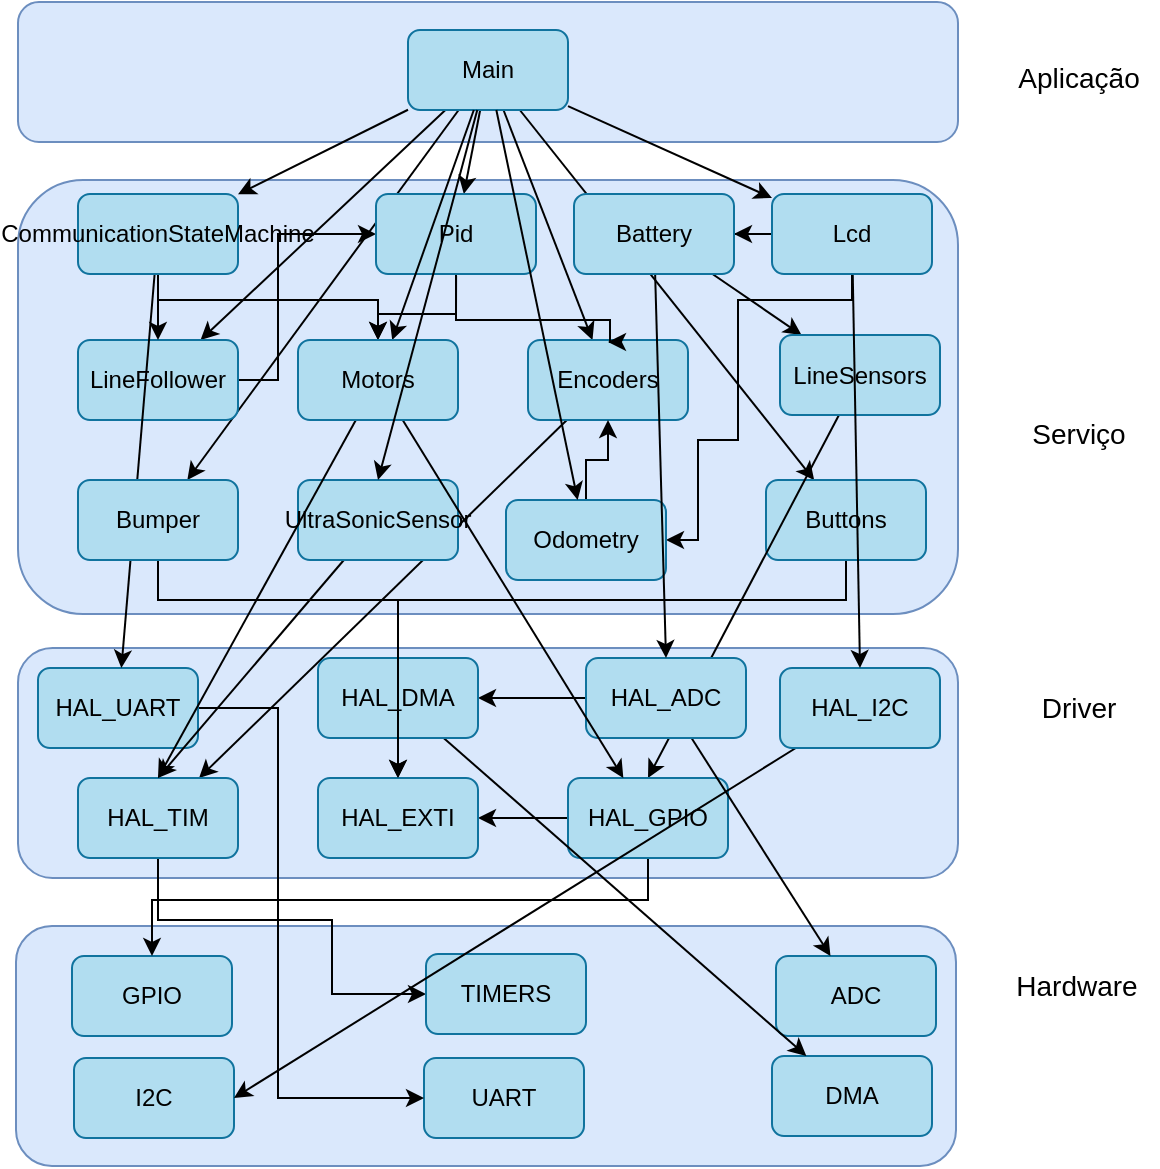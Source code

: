 <mxfile version="22.1.11" type="github">
  <diagram name="Page-1" id="g0Uzo-YRW3idvvd9ve91">
    <mxGraphModel dx="1120" dy="470" grid="1" gridSize="10" guides="1" tooltips="1" connect="1" arrows="1" fold="1" page="1" pageScale="1" pageWidth="2339" pageHeight="3300" math="0" shadow="0">
      <root>
        <mxCell id="0" />
        <mxCell id="1" parent="0" />
        <mxCell id="etSmLf3MKr0KJwKuyJHP-48" value="" style="group" parent="1" vertex="1" connectable="0">
          <mxGeometry x="209" y="463" width="570" height="120" as="geometry" />
        </mxCell>
        <mxCell id="etSmLf3MKr0KJwKuyJHP-8" value="&lt;font style=&quot;font-size: 14px;&quot;&gt;Hardware&lt;/font&gt;" style="text;html=1;align=center;verticalAlign=middle;resizable=0;points=[];autosize=1;strokeColor=none;fillColor=none;" parent="etSmLf3MKr0KJwKuyJHP-48" vertex="1">
          <mxGeometry x="490" y="15" width="80" height="30" as="geometry" />
        </mxCell>
        <mxCell id="etSmLf3MKr0KJwKuyJHP-4" value="" style="rounded=1;whiteSpace=wrap;html=1;fillColor=#dae8fc;strokeColor=#6c8ebf;" parent="etSmLf3MKr0KJwKuyJHP-48" vertex="1">
          <mxGeometry width="470" height="120" as="geometry" />
        </mxCell>
        <mxCell id="etSmLf3MKr0KJwKuyJHP-41" value="GPIO" style="rounded=1;whiteSpace=wrap;html=1;fillColor=#b1ddf0;strokeColor=#10739e;" parent="etSmLf3MKr0KJwKuyJHP-48" vertex="1">
          <mxGeometry x="28" y="15" width="80" height="40" as="geometry" />
        </mxCell>
        <mxCell id="d2wuNYyRkiW0c0iEoLKo-1" value="I2C" style="rounded=1;whiteSpace=wrap;html=1;fillColor=#b1ddf0;strokeColor=#10739e;" parent="etSmLf3MKr0KJwKuyJHP-48" vertex="1">
          <mxGeometry x="29" y="66" width="80" height="40" as="geometry" />
        </mxCell>
        <mxCell id="d2wuNYyRkiW0c0iEoLKo-2" value="UART" style="rounded=1;whiteSpace=wrap;html=1;fillColor=#b1ddf0;strokeColor=#10739e;" parent="etSmLf3MKr0KJwKuyJHP-48" vertex="1">
          <mxGeometry x="204" y="66" width="80" height="40" as="geometry" />
        </mxCell>
        <mxCell id="d2wuNYyRkiW0c0iEoLKo-3" value="ADC" style="rounded=1;whiteSpace=wrap;html=1;fillColor=#b1ddf0;strokeColor=#10739e;" parent="etSmLf3MKr0KJwKuyJHP-48" vertex="1">
          <mxGeometry x="380" y="15" width="80" height="40" as="geometry" />
        </mxCell>
        <mxCell id="etSmLf3MKr0KJwKuyJHP-2" value="" style="rounded=1;whiteSpace=wrap;html=1;fillColor=#dae8fc;strokeColor=#6c8ebf;" parent="1" vertex="1">
          <mxGeometry x="210" y="90" width="470" height="217" as="geometry" />
        </mxCell>
        <mxCell id="etSmLf3MKr0KJwKuyJHP-1" value="" style="rounded=1;whiteSpace=wrap;html=1;fillColor=#dae8fc;strokeColor=#6c8ebf;" parent="1" vertex="1">
          <mxGeometry x="210" y="1" width="470" height="70" as="geometry" />
        </mxCell>
        <mxCell id="etSmLf3MKr0KJwKuyJHP-3" value="" style="rounded=1;whiteSpace=wrap;html=1;fillColor=#dae8fc;strokeColor=#6c8ebf;" parent="1" vertex="1">
          <mxGeometry x="210" y="324" width="470" height="115" as="geometry" />
        </mxCell>
        <mxCell id="etSmLf3MKr0KJwKuyJHP-5" value="&lt;font style=&quot;font-size: 14px;&quot;&gt;Aplicação&lt;/font&gt;" style="text;html=1;align=center;verticalAlign=middle;resizable=0;points=[];autosize=1;strokeColor=none;fillColor=none;" parent="1" vertex="1">
          <mxGeometry x="700" y="24" width="80" height="30" as="geometry" />
        </mxCell>
        <mxCell id="etSmLf3MKr0KJwKuyJHP-7" value="&lt;font style=&quot;font-size: 14px;&quot;&gt;Driver&lt;/font&gt;" style="text;html=1;align=center;verticalAlign=middle;resizable=0;points=[];autosize=1;strokeColor=none;fillColor=none;" parent="1" vertex="1">
          <mxGeometry x="710" y="339" width="60" height="30" as="geometry" />
        </mxCell>
        <mxCell id="d2wuNYyRkiW0c0iEoLKo-17" style="rounded=0;orthogonalLoop=1;jettySize=auto;html=1;" parent="1" source="etSmLf3MKr0KJwKuyJHP-9" target="etSmLf3MKr0KJwKuyJHP-12" edge="1">
          <mxGeometry relative="1" as="geometry" />
        </mxCell>
        <mxCell id="d2wuNYyRkiW0c0iEoLKo-18" style="rounded=0;orthogonalLoop=1;jettySize=auto;html=1;" parent="1" source="etSmLf3MKr0KJwKuyJHP-9" target="d2wuNYyRkiW0c0iEoLKo-15" edge="1">
          <mxGeometry relative="1" as="geometry" />
        </mxCell>
        <mxCell id="d2wuNYyRkiW0c0iEoLKo-19" style="rounded=0;orthogonalLoop=1;jettySize=auto;html=1;" parent="1" source="etSmLf3MKr0KJwKuyJHP-9" target="etSmLf3MKr0KJwKuyJHP-11" edge="1">
          <mxGeometry relative="1" as="geometry" />
        </mxCell>
        <mxCell id="d2wuNYyRkiW0c0iEoLKo-21" style="rounded=0;orthogonalLoop=1;jettySize=auto;html=1;" parent="1" source="d2wuNYyRkiW0c0iEoLKo-41" target="etSmLf3MKr0KJwKuyJHP-14" edge="1">
          <mxGeometry relative="1" as="geometry" />
        </mxCell>
        <mxCell id="d2wuNYyRkiW0c0iEoLKo-22" style="rounded=0;orthogonalLoop=1;jettySize=auto;html=1;" parent="1" source="etSmLf3MKr0KJwKuyJHP-9" target="d2wuNYyRkiW0c0iEoLKo-13" edge="1">
          <mxGeometry relative="1" as="geometry" />
        </mxCell>
        <mxCell id="d2wuNYyRkiW0c0iEoLKo-23" style="rounded=0;orthogonalLoop=1;jettySize=auto;html=1;" parent="1" source="etSmLf3MKr0KJwKuyJHP-9" target="etSmLf3MKr0KJwKuyJHP-27" edge="1">
          <mxGeometry relative="1" as="geometry" />
        </mxCell>
        <mxCell id="d2wuNYyRkiW0c0iEoLKo-30" style="rounded=0;orthogonalLoop=1;jettySize=auto;html=1;" parent="1" source="etSmLf3MKr0KJwKuyJHP-9" target="d2wuNYyRkiW0c0iEoLKo-28" edge="1">
          <mxGeometry relative="1" as="geometry" />
        </mxCell>
        <mxCell id="d2wuNYyRkiW0c0iEoLKo-34" style="rounded=0;orthogonalLoop=1;jettySize=auto;html=1;" parent="1" source="etSmLf3MKr0KJwKuyJHP-9" target="d2wuNYyRkiW0c0iEoLKo-11" edge="1">
          <mxGeometry relative="1" as="geometry" />
        </mxCell>
        <mxCell id="etSmLf3MKr0KJwKuyJHP-9" value="Main" style="rounded=1;whiteSpace=wrap;html=1;fillColor=#b1ddf0;strokeColor=#10739e;" parent="1" vertex="1">
          <mxGeometry x="405" y="15" width="80" height="40" as="geometry" />
        </mxCell>
        <mxCell id="d2wuNYyRkiW0c0iEoLKo-52" style="edgeStyle=orthogonalEdgeStyle;rounded=0;orthogonalLoop=1;jettySize=auto;html=1;entryX=0;entryY=0.5;entryDx=0;entryDy=0;" parent="1" source="etSmLf3MKr0KJwKuyJHP-12" target="d2wuNYyRkiW0c0iEoLKo-13" edge="1">
          <mxGeometry relative="1" as="geometry">
            <Array as="points">
              <mxPoint x="340" y="190" />
              <mxPoint x="340" y="117" />
            </Array>
          </mxGeometry>
        </mxCell>
        <mxCell id="etSmLf3MKr0KJwKuyJHP-12" value="LineFollower" style="rounded=1;whiteSpace=wrap;html=1;fillColor=#b1ddf0;strokeColor=#10739e;" parent="1" vertex="1">
          <mxGeometry x="240" y="170" width="80" height="40" as="geometry" />
        </mxCell>
        <mxCell id="etSmLf3MKr0KJwKuyJHP-6" value="&lt;font style=&quot;font-size: 14px;&quot;&gt;Serviço&lt;/font&gt;" style="text;html=1;align=center;verticalAlign=middle;resizable=0;points=[];autosize=1;strokeColor=none;fillColor=none;" parent="1" vertex="1">
          <mxGeometry x="705" y="202" width="70" height="30" as="geometry" />
        </mxCell>
        <mxCell id="d2wuNYyRkiW0c0iEoLKo-54" style="edgeStyle=orthogonalEdgeStyle;rounded=0;orthogonalLoop=1;jettySize=auto;html=1;entryX=0.5;entryY=0;entryDx=0;entryDy=0;" parent="1" source="etSmLf3MKr0KJwKuyJHP-11" target="d2wuNYyRkiW0c0iEoLKo-5" edge="1">
          <mxGeometry relative="1" as="geometry">
            <Array as="points">
              <mxPoint x="624" y="300" />
              <mxPoint x="400" y="300" />
            </Array>
          </mxGeometry>
        </mxCell>
        <mxCell id="etSmLf3MKr0KJwKuyJHP-11" value="Buttons" style="rounded=1;whiteSpace=wrap;html=1;fillColor=#b1ddf0;strokeColor=#10739e;" parent="1" vertex="1">
          <mxGeometry x="584" y="240" width="80" height="40" as="geometry" />
        </mxCell>
        <mxCell id="d2wuNYyRkiW0c0iEoLKo-56" style="rounded=0;orthogonalLoop=1;jettySize=auto;html=1;entryX=0.5;entryY=0;entryDx=0;entryDy=0;" parent="1" source="etSmLf3MKr0KJwKuyJHP-14" target="etSmLf3MKr0KJwKuyJHP-29" edge="1">
          <mxGeometry relative="1" as="geometry" />
        </mxCell>
        <mxCell id="etSmLf3MKr0KJwKuyJHP-14" value="LineSensors" style="rounded=1;whiteSpace=wrap;html=1;fillColor=#b1ddf0;strokeColor=#10739e;" parent="1" vertex="1">
          <mxGeometry x="591" y="167.5" width="80" height="40" as="geometry" />
        </mxCell>
        <mxCell id="d2wuNYyRkiW0c0iEoLKo-48" style="rounded=0;orthogonalLoop=1;jettySize=auto;html=1;" parent="1" source="etSmLf3MKr0KJwKuyJHP-27" target="etSmLf3MKr0KJwKuyJHP-30" edge="1">
          <mxGeometry relative="1" as="geometry" />
        </mxCell>
        <mxCell id="etSmLf3MKr0KJwKuyJHP-27" value="Encoders" style="rounded=1;whiteSpace=wrap;html=1;fillColor=#b1ddf0;strokeColor=#10739e;" parent="1" vertex="1">
          <mxGeometry x="465" y="170" width="80" height="40" as="geometry" />
        </mxCell>
        <mxCell id="d2wuNYyRkiW0c0iEoLKo-62" style="edgeStyle=orthogonalEdgeStyle;rounded=0;orthogonalLoop=1;jettySize=auto;html=1;" parent="1" source="etSmLf3MKr0KJwKuyJHP-29" target="d2wuNYyRkiW0c0iEoLKo-5" edge="1">
          <mxGeometry relative="1" as="geometry" />
        </mxCell>
        <mxCell id="d2wuNYyRkiW0c0iEoLKo-63" style="edgeStyle=orthogonalEdgeStyle;rounded=0;orthogonalLoop=1;jettySize=auto;html=1;" parent="1" source="etSmLf3MKr0KJwKuyJHP-29" target="etSmLf3MKr0KJwKuyJHP-41" edge="1">
          <mxGeometry relative="1" as="geometry">
            <Array as="points">
              <mxPoint x="525" y="450" />
              <mxPoint x="277" y="450" />
            </Array>
          </mxGeometry>
        </mxCell>
        <mxCell id="etSmLf3MKr0KJwKuyJHP-29" value="HAL_GPIO" style="rounded=1;whiteSpace=wrap;html=1;fillColor=#b1ddf0;strokeColor=#10739e;" parent="1" vertex="1">
          <mxGeometry x="485" y="389" width="80" height="40" as="geometry" />
        </mxCell>
        <mxCell id="d2wuNYyRkiW0c0iEoLKo-68" style="edgeStyle=orthogonalEdgeStyle;rounded=0;orthogonalLoop=1;jettySize=auto;html=1;entryX=0;entryY=0.5;entryDx=0;entryDy=0;" parent="1" source="etSmLf3MKr0KJwKuyJHP-30" target="etSmLf3MKr0KJwKuyJHP-42" edge="1">
          <mxGeometry relative="1" as="geometry">
            <Array as="points">
              <mxPoint x="280" y="460" />
              <mxPoint x="367" y="460" />
              <mxPoint x="367" y="497" />
            </Array>
          </mxGeometry>
        </mxCell>
        <mxCell id="etSmLf3MKr0KJwKuyJHP-30" value="HAL_TIM" style="rounded=1;whiteSpace=wrap;html=1;fillColor=#b1ddf0;strokeColor=#10739e;" parent="1" vertex="1">
          <mxGeometry x="240" y="389" width="80" height="40" as="geometry" />
        </mxCell>
        <mxCell id="d2wuNYyRkiW0c0iEoLKo-61" value="" style="edgeStyle=orthogonalEdgeStyle;rounded=0;orthogonalLoop=1;jettySize=auto;html=1;" parent="1" source="etSmLf3MKr0KJwKuyJHP-32" target="d2wuNYyRkiW0c0iEoLKo-8" edge="1">
          <mxGeometry relative="1" as="geometry" />
        </mxCell>
        <mxCell id="d2wuNYyRkiW0c0iEoLKo-64" style="rounded=0;orthogonalLoop=1;jettySize=auto;html=1;" parent="1" source="etSmLf3MKr0KJwKuyJHP-32" target="d2wuNYyRkiW0c0iEoLKo-3" edge="1">
          <mxGeometry relative="1" as="geometry" />
        </mxCell>
        <mxCell id="etSmLf3MKr0KJwKuyJHP-32" value="HAL_ADC" style="rounded=1;whiteSpace=wrap;html=1;fillColor=#b1ddf0;strokeColor=#10739e;" parent="1" vertex="1">
          <mxGeometry x="494" y="329" width="80" height="40" as="geometry" />
        </mxCell>
        <mxCell id="d2wuNYyRkiW0c0iEoLKo-4" value="DMA" style="rounded=1;whiteSpace=wrap;html=1;fillColor=#b1ddf0;strokeColor=#10739e;" parent="1" vertex="1">
          <mxGeometry x="587" y="528" width="80" height="40" as="geometry" />
        </mxCell>
        <mxCell id="d2wuNYyRkiW0c0iEoLKo-5" value="HAL_EXTI" style="rounded=1;whiteSpace=wrap;html=1;fillColor=#b1ddf0;strokeColor=#10739e;" parent="1" vertex="1">
          <mxGeometry x="360" y="389" width="80" height="40" as="geometry" />
        </mxCell>
        <mxCell id="etSmLf3MKr0KJwKuyJHP-42" value="TIMERS" style="rounded=1;whiteSpace=wrap;html=1;fillColor=#b1ddf0;strokeColor=#10739e;" parent="1" vertex="1">
          <mxGeometry x="414" y="477" width="80" height="40" as="geometry" />
        </mxCell>
        <mxCell id="d2wuNYyRkiW0c0iEoLKo-66" style="rounded=0;orthogonalLoop=1;jettySize=auto;html=1;" parent="1" source="d2wuNYyRkiW0c0iEoLKo-8" target="d2wuNYyRkiW0c0iEoLKo-4" edge="1">
          <mxGeometry relative="1" as="geometry" />
        </mxCell>
        <mxCell id="d2wuNYyRkiW0c0iEoLKo-8" value="HAL_DMA" style="rounded=1;whiteSpace=wrap;html=1;fillColor=#b1ddf0;strokeColor=#10739e;" parent="1" vertex="1">
          <mxGeometry x="360" y="329" width="80" height="40" as="geometry" />
        </mxCell>
        <mxCell id="d2wuNYyRkiW0c0iEoLKo-67" style="rounded=0;orthogonalLoop=1;jettySize=auto;html=1;entryX=1;entryY=0.5;entryDx=0;entryDy=0;" parent="1" source="d2wuNYyRkiW0c0iEoLKo-9" target="d2wuNYyRkiW0c0iEoLKo-1" edge="1">
          <mxGeometry relative="1" as="geometry" />
        </mxCell>
        <mxCell id="d2wuNYyRkiW0c0iEoLKo-9" value="HAL_I2C" style="rounded=1;whiteSpace=wrap;html=1;fillColor=#b1ddf0;strokeColor=#10739e;" parent="1" vertex="1">
          <mxGeometry x="591" y="334" width="80" height="40" as="geometry" />
        </mxCell>
        <mxCell id="d2wuNYyRkiW0c0iEoLKo-69" style="edgeStyle=orthogonalEdgeStyle;rounded=0;orthogonalLoop=1;jettySize=auto;html=1;entryX=0;entryY=0.5;entryDx=0;entryDy=0;" parent="1" source="d2wuNYyRkiW0c0iEoLKo-10" target="d2wuNYyRkiW0c0iEoLKo-2" edge="1">
          <mxGeometry relative="1" as="geometry">
            <Array as="points">
              <mxPoint x="340" y="354" />
              <mxPoint x="340" y="549" />
            </Array>
          </mxGeometry>
        </mxCell>
        <mxCell id="d2wuNYyRkiW0c0iEoLKo-10" value="&lt;div&gt;HAL_UART&lt;/div&gt;" style="rounded=1;whiteSpace=wrap;html=1;fillColor=#b1ddf0;strokeColor=#10739e;" parent="1" vertex="1">
          <mxGeometry x="220" y="334" width="80" height="40" as="geometry" />
        </mxCell>
        <mxCell id="d2wuNYyRkiW0c0iEoLKo-40" style="edgeStyle=orthogonalEdgeStyle;rounded=0;orthogonalLoop=1;jettySize=auto;html=1;entryX=1;entryY=0.5;entryDx=0;entryDy=0;" parent="1" source="d2wuNYyRkiW0c0iEoLKo-11" target="d2wuNYyRkiW0c0iEoLKo-12" edge="1">
          <mxGeometry relative="1" as="geometry">
            <Array as="points">
              <mxPoint x="627" y="150" />
              <mxPoint x="570" y="150" />
              <mxPoint x="570" y="220" />
              <mxPoint x="550" y="220" />
              <mxPoint x="550" y="270" />
            </Array>
          </mxGeometry>
        </mxCell>
        <mxCell id="d2wuNYyRkiW0c0iEoLKo-43" style="edgeStyle=orthogonalEdgeStyle;rounded=0;orthogonalLoop=1;jettySize=auto;html=1;entryX=1;entryY=0.5;entryDx=0;entryDy=0;" parent="1" source="d2wuNYyRkiW0c0iEoLKo-11" target="d2wuNYyRkiW0c0iEoLKo-41" edge="1">
          <mxGeometry relative="1" as="geometry" />
        </mxCell>
        <mxCell id="d2wuNYyRkiW0c0iEoLKo-45" style="rounded=0;orthogonalLoop=1;jettySize=auto;html=1;entryX=0.5;entryY=0;entryDx=0;entryDy=0;" parent="1" source="d2wuNYyRkiW0c0iEoLKo-11" target="d2wuNYyRkiW0c0iEoLKo-9" edge="1">
          <mxGeometry relative="1" as="geometry" />
        </mxCell>
        <mxCell id="d2wuNYyRkiW0c0iEoLKo-11" value="Lcd" style="rounded=1;whiteSpace=wrap;html=1;fillColor=#b1ddf0;strokeColor=#10739e;" parent="1" vertex="1">
          <mxGeometry x="587" y="97" width="80" height="40" as="geometry" />
        </mxCell>
        <mxCell id="d2wuNYyRkiW0c0iEoLKo-50" style="edgeStyle=orthogonalEdgeStyle;rounded=0;orthogonalLoop=1;jettySize=auto;html=1;entryX=0.5;entryY=1;entryDx=0;entryDy=0;" parent="1" source="d2wuNYyRkiW0c0iEoLKo-12" target="etSmLf3MKr0KJwKuyJHP-27" edge="1">
          <mxGeometry relative="1" as="geometry" />
        </mxCell>
        <mxCell id="d2wuNYyRkiW0c0iEoLKo-12" value="Odometry" style="rounded=1;whiteSpace=wrap;html=1;fillColor=#b1ddf0;strokeColor=#10739e;" parent="1" vertex="1">
          <mxGeometry x="454" y="250" width="80" height="40" as="geometry" />
        </mxCell>
        <mxCell id="d2wuNYyRkiW0c0iEoLKo-32" style="edgeStyle=orthogonalEdgeStyle;rounded=0;orthogonalLoop=1;jettySize=auto;html=1;" parent="1" source="d2wuNYyRkiW0c0iEoLKo-13" target="etSmLf3MKr0KJwKuyJHP-10" edge="1">
          <mxGeometry relative="1" as="geometry" />
        </mxCell>
        <mxCell id="d2wuNYyRkiW0c0iEoLKo-35" style="edgeStyle=orthogonalEdgeStyle;rounded=0;orthogonalLoop=1;jettySize=auto;html=1;entryX=0.5;entryY=0;entryDx=0;entryDy=0;" parent="1" edge="1">
          <mxGeometry relative="1" as="geometry">
            <mxPoint x="429.048" y="138" as="sourcePoint" />
            <mxPoint x="505" y="171" as="targetPoint" />
            <Array as="points">
              <mxPoint x="429" y="160" />
              <mxPoint x="506" y="160" />
              <mxPoint x="506" y="171" />
            </Array>
          </mxGeometry>
        </mxCell>
        <mxCell id="d2wuNYyRkiW0c0iEoLKo-13" value="Pid" style="rounded=1;whiteSpace=wrap;html=1;fillColor=#b1ddf0;strokeColor=#10739e;" parent="1" vertex="1">
          <mxGeometry x="389" y="97" width="80" height="40" as="geometry" />
        </mxCell>
        <mxCell id="d2wuNYyRkiW0c0iEoLKo-55" style="rounded=0;orthogonalLoop=1;jettySize=auto;html=1;entryX=0.5;entryY=0;entryDx=0;entryDy=0;" parent="1" source="d2wuNYyRkiW0c0iEoLKo-14" target="etSmLf3MKr0KJwKuyJHP-30" edge="1">
          <mxGeometry relative="1" as="geometry" />
        </mxCell>
        <mxCell id="d2wuNYyRkiW0c0iEoLKo-14" value="UltraSonicSensor" style="rounded=1;whiteSpace=wrap;html=1;fillColor=#b1ddf0;strokeColor=#10739e;" parent="1" vertex="1">
          <mxGeometry x="350" y="240" width="80" height="40" as="geometry" />
        </mxCell>
        <mxCell id="d2wuNYyRkiW0c0iEoLKo-38" style="edgeStyle=orthogonalEdgeStyle;rounded=0;orthogonalLoop=1;jettySize=auto;html=1;entryX=0.5;entryY=0;entryDx=0;entryDy=0;" parent="1" source="d2wuNYyRkiW0c0iEoLKo-15" target="etSmLf3MKr0KJwKuyJHP-12" edge="1">
          <mxGeometry relative="1" as="geometry" />
        </mxCell>
        <mxCell id="d2wuNYyRkiW0c0iEoLKo-39" style="edgeStyle=orthogonalEdgeStyle;rounded=0;orthogonalLoop=1;jettySize=auto;html=1;entryX=0.5;entryY=0;entryDx=0;entryDy=0;" parent="1" source="d2wuNYyRkiW0c0iEoLKo-15" target="etSmLf3MKr0KJwKuyJHP-10" edge="1">
          <mxGeometry relative="1" as="geometry">
            <Array as="points">
              <mxPoint x="280" y="150" />
              <mxPoint x="390" y="150" />
            </Array>
          </mxGeometry>
        </mxCell>
        <mxCell id="d2wuNYyRkiW0c0iEoLKo-44" style="rounded=0;orthogonalLoop=1;jettySize=auto;html=1;" parent="1" source="d2wuNYyRkiW0c0iEoLKo-15" target="d2wuNYyRkiW0c0iEoLKo-10" edge="1">
          <mxGeometry relative="1" as="geometry" />
        </mxCell>
        <mxCell id="d2wuNYyRkiW0c0iEoLKo-15" value="&lt;div&gt;CommunicationStateMachine&lt;/div&gt;" style="rounded=1;whiteSpace=wrap;html=1;fillColor=#b1ddf0;strokeColor=#10739e;" parent="1" vertex="1">
          <mxGeometry x="240" y="97" width="80" height="40" as="geometry" />
        </mxCell>
        <mxCell id="d2wuNYyRkiW0c0iEoLKo-53" style="edgeStyle=orthogonalEdgeStyle;rounded=0;orthogonalLoop=1;jettySize=auto;html=1;entryX=0.5;entryY=0;entryDx=0;entryDy=0;" parent="1" source="d2wuNYyRkiW0c0iEoLKo-28" target="d2wuNYyRkiW0c0iEoLKo-5" edge="1">
          <mxGeometry relative="1" as="geometry">
            <Array as="points">
              <mxPoint x="280" y="300" />
              <mxPoint x="400" y="300" />
            </Array>
          </mxGeometry>
        </mxCell>
        <mxCell id="d2wuNYyRkiW0c0iEoLKo-28" value="Bumper" style="rounded=1;whiteSpace=wrap;html=1;fillColor=#b1ddf0;strokeColor=#10739e;" parent="1" vertex="1">
          <mxGeometry x="240" y="240" width="80" height="40" as="geometry" />
        </mxCell>
        <mxCell id="d2wuNYyRkiW0c0iEoLKo-29" value="" style="rounded=0;orthogonalLoop=1;jettySize=auto;html=1;" parent="1" source="etSmLf3MKr0KJwKuyJHP-9" target="etSmLf3MKr0KJwKuyJHP-10" edge="1">
          <mxGeometry relative="1" as="geometry">
            <mxPoint x="440" y="89" as="sourcePoint" />
            <mxPoint x="395" y="250" as="targetPoint" />
          </mxGeometry>
        </mxCell>
        <mxCell id="d2wuNYyRkiW0c0iEoLKo-46" style="rounded=0;orthogonalLoop=1;jettySize=auto;html=1;entryX=0.5;entryY=0;entryDx=0;entryDy=0;" parent="1" source="etSmLf3MKr0KJwKuyJHP-10" target="etSmLf3MKr0KJwKuyJHP-30" edge="1">
          <mxGeometry relative="1" as="geometry" />
        </mxCell>
        <mxCell id="d2wuNYyRkiW0c0iEoLKo-47" style="rounded=0;orthogonalLoop=1;jettySize=auto;html=1;" parent="1" source="etSmLf3MKr0KJwKuyJHP-10" target="etSmLf3MKr0KJwKuyJHP-29" edge="1">
          <mxGeometry relative="1" as="geometry" />
        </mxCell>
        <mxCell id="etSmLf3MKr0KJwKuyJHP-10" value="Motors" style="rounded=1;whiteSpace=wrap;html=1;fillColor=#b1ddf0;strokeColor=#10739e;" parent="1" vertex="1">
          <mxGeometry x="350" y="170" width="80" height="40" as="geometry" />
        </mxCell>
        <mxCell id="d2wuNYyRkiW0c0iEoLKo-59" style="rounded=0;orthogonalLoop=1;jettySize=auto;html=1;entryX=0.5;entryY=0;entryDx=0;entryDy=0;" parent="1" source="d2wuNYyRkiW0c0iEoLKo-41" target="etSmLf3MKr0KJwKuyJHP-32" edge="1">
          <mxGeometry relative="1" as="geometry" />
        </mxCell>
        <mxCell id="d2wuNYyRkiW0c0iEoLKo-41" value="Battery" style="rounded=1;whiteSpace=wrap;html=1;fillColor=#b1ddf0;strokeColor=#10739e;" parent="1" vertex="1">
          <mxGeometry x="488" y="97" width="80" height="40" as="geometry" />
        </mxCell>
        <mxCell id="d2wuNYyRkiW0c0iEoLKo-16" style="rounded=0;orthogonalLoop=1;jettySize=auto;html=1;entryX=0.5;entryY=0;entryDx=0;entryDy=0;" parent="1" source="etSmLf3MKr0KJwKuyJHP-9" target="d2wuNYyRkiW0c0iEoLKo-14" edge="1">
          <mxGeometry relative="1" as="geometry" />
        </mxCell>
        <mxCell id="d2wuNYyRkiW0c0iEoLKo-25" style="rounded=0;orthogonalLoop=1;jettySize=auto;html=1;" parent="1" source="etSmLf3MKr0KJwKuyJHP-9" target="d2wuNYyRkiW0c0iEoLKo-12" edge="1">
          <mxGeometry relative="1" as="geometry" />
        </mxCell>
      </root>
    </mxGraphModel>
  </diagram>
</mxfile>
